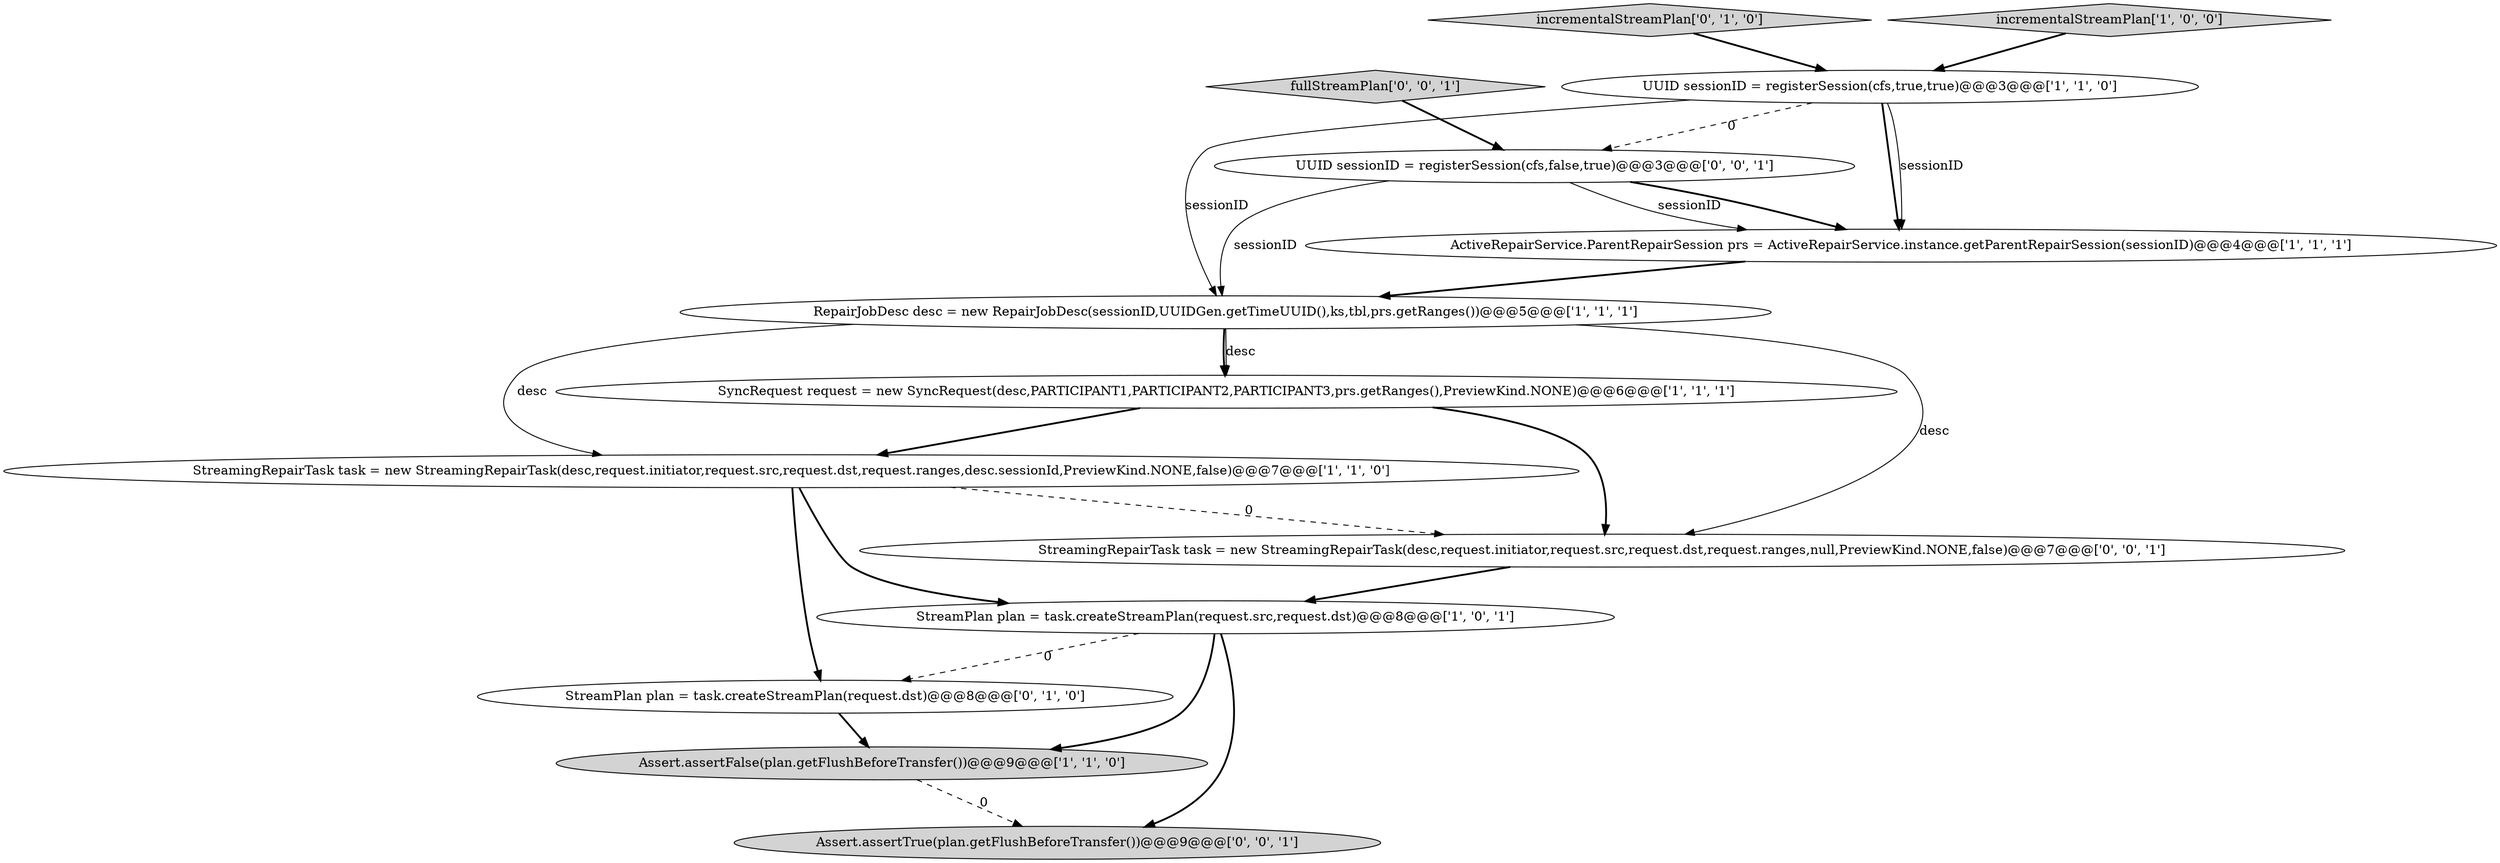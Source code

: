 digraph {
2 [style = filled, label = "Assert.assertFalse(plan.getFlushBeforeTransfer())@@@9@@@['1', '1', '0']", fillcolor = lightgray, shape = ellipse image = "AAA0AAABBB1BBB"];
4 [style = filled, label = "RepairJobDesc desc = new RepairJobDesc(sessionID,UUIDGen.getTimeUUID(),ks,tbl,prs.getRanges())@@@5@@@['1', '1', '1']", fillcolor = white, shape = ellipse image = "AAA0AAABBB1BBB"];
12 [style = filled, label = "fullStreamPlan['0', '0', '1']", fillcolor = lightgray, shape = diamond image = "AAA0AAABBB3BBB"];
13 [style = filled, label = "StreamingRepairTask task = new StreamingRepairTask(desc,request.initiator,request.src,request.dst,request.ranges,null,PreviewKind.NONE,false)@@@7@@@['0', '0', '1']", fillcolor = white, shape = ellipse image = "AAA0AAABBB3BBB"];
7 [style = filled, label = "StreamPlan plan = task.createStreamPlan(request.src,request.dst)@@@8@@@['1', '0', '1']", fillcolor = white, shape = ellipse image = "AAA0AAABBB1BBB"];
0 [style = filled, label = "StreamingRepairTask task = new StreamingRepairTask(desc,request.initiator,request.src,request.dst,request.ranges,desc.sessionId,PreviewKind.NONE,false)@@@7@@@['1', '1', '0']", fillcolor = white, shape = ellipse image = "AAA0AAABBB1BBB"];
8 [style = filled, label = "incrementalStreamPlan['0', '1', '0']", fillcolor = lightgray, shape = diamond image = "AAA0AAABBB2BBB"];
6 [style = filled, label = "SyncRequest request = new SyncRequest(desc,PARTICIPANT1,PARTICIPANT2,PARTICIPANT3,prs.getRanges(),PreviewKind.NONE)@@@6@@@['1', '1', '1']", fillcolor = white, shape = ellipse image = "AAA0AAABBB1BBB"];
5 [style = filled, label = "ActiveRepairService.ParentRepairSession prs = ActiveRepairService.instance.getParentRepairSession(sessionID)@@@4@@@['1', '1', '1']", fillcolor = white, shape = ellipse image = "AAA0AAABBB1BBB"];
11 [style = filled, label = "Assert.assertTrue(plan.getFlushBeforeTransfer())@@@9@@@['0', '0', '1']", fillcolor = lightgray, shape = ellipse image = "AAA0AAABBB3BBB"];
1 [style = filled, label = "UUID sessionID = registerSession(cfs,true,true)@@@3@@@['1', '1', '0']", fillcolor = white, shape = ellipse image = "AAA0AAABBB1BBB"];
9 [style = filled, label = "StreamPlan plan = task.createStreamPlan(request.dst)@@@8@@@['0', '1', '0']", fillcolor = white, shape = ellipse image = "AAA1AAABBB2BBB"];
3 [style = filled, label = "incrementalStreamPlan['1', '0', '0']", fillcolor = lightgray, shape = diamond image = "AAA0AAABBB1BBB"];
10 [style = filled, label = "UUID sessionID = registerSession(cfs,false,true)@@@3@@@['0', '0', '1']", fillcolor = white, shape = ellipse image = "AAA0AAABBB3BBB"];
4->6 [style = solid, label="desc"];
4->6 [style = bold, label=""];
10->4 [style = solid, label="sessionID"];
13->7 [style = bold, label=""];
0->7 [style = bold, label=""];
6->0 [style = bold, label=""];
0->9 [style = bold, label=""];
9->2 [style = bold, label=""];
10->5 [style = solid, label="sessionID"];
6->13 [style = bold, label=""];
7->11 [style = bold, label=""];
5->4 [style = bold, label=""];
3->1 [style = bold, label=""];
0->13 [style = dashed, label="0"];
4->0 [style = solid, label="desc"];
8->1 [style = bold, label=""];
7->9 [style = dashed, label="0"];
1->5 [style = solid, label="sessionID"];
12->10 [style = bold, label=""];
1->10 [style = dashed, label="0"];
1->4 [style = solid, label="sessionID"];
4->13 [style = solid, label="desc"];
2->11 [style = dashed, label="0"];
10->5 [style = bold, label=""];
1->5 [style = bold, label=""];
7->2 [style = bold, label=""];
}

